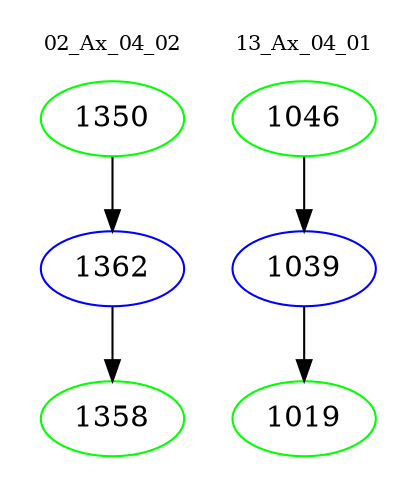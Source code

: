 digraph{
subgraph cluster_0 {
color = white
label = "02_Ax_04_02";
fontsize=10;
T0_1350 [label="1350", color="green"]
T0_1350 -> T0_1362 [color="black"]
T0_1362 [label="1362", color="blue"]
T0_1362 -> T0_1358 [color="black"]
T0_1358 [label="1358", color="green"]
}
subgraph cluster_1 {
color = white
label = "13_Ax_04_01";
fontsize=10;
T1_1046 [label="1046", color="green"]
T1_1046 -> T1_1039 [color="black"]
T1_1039 [label="1039", color="blue"]
T1_1039 -> T1_1019 [color="black"]
T1_1019 [label="1019", color="green"]
}
}
